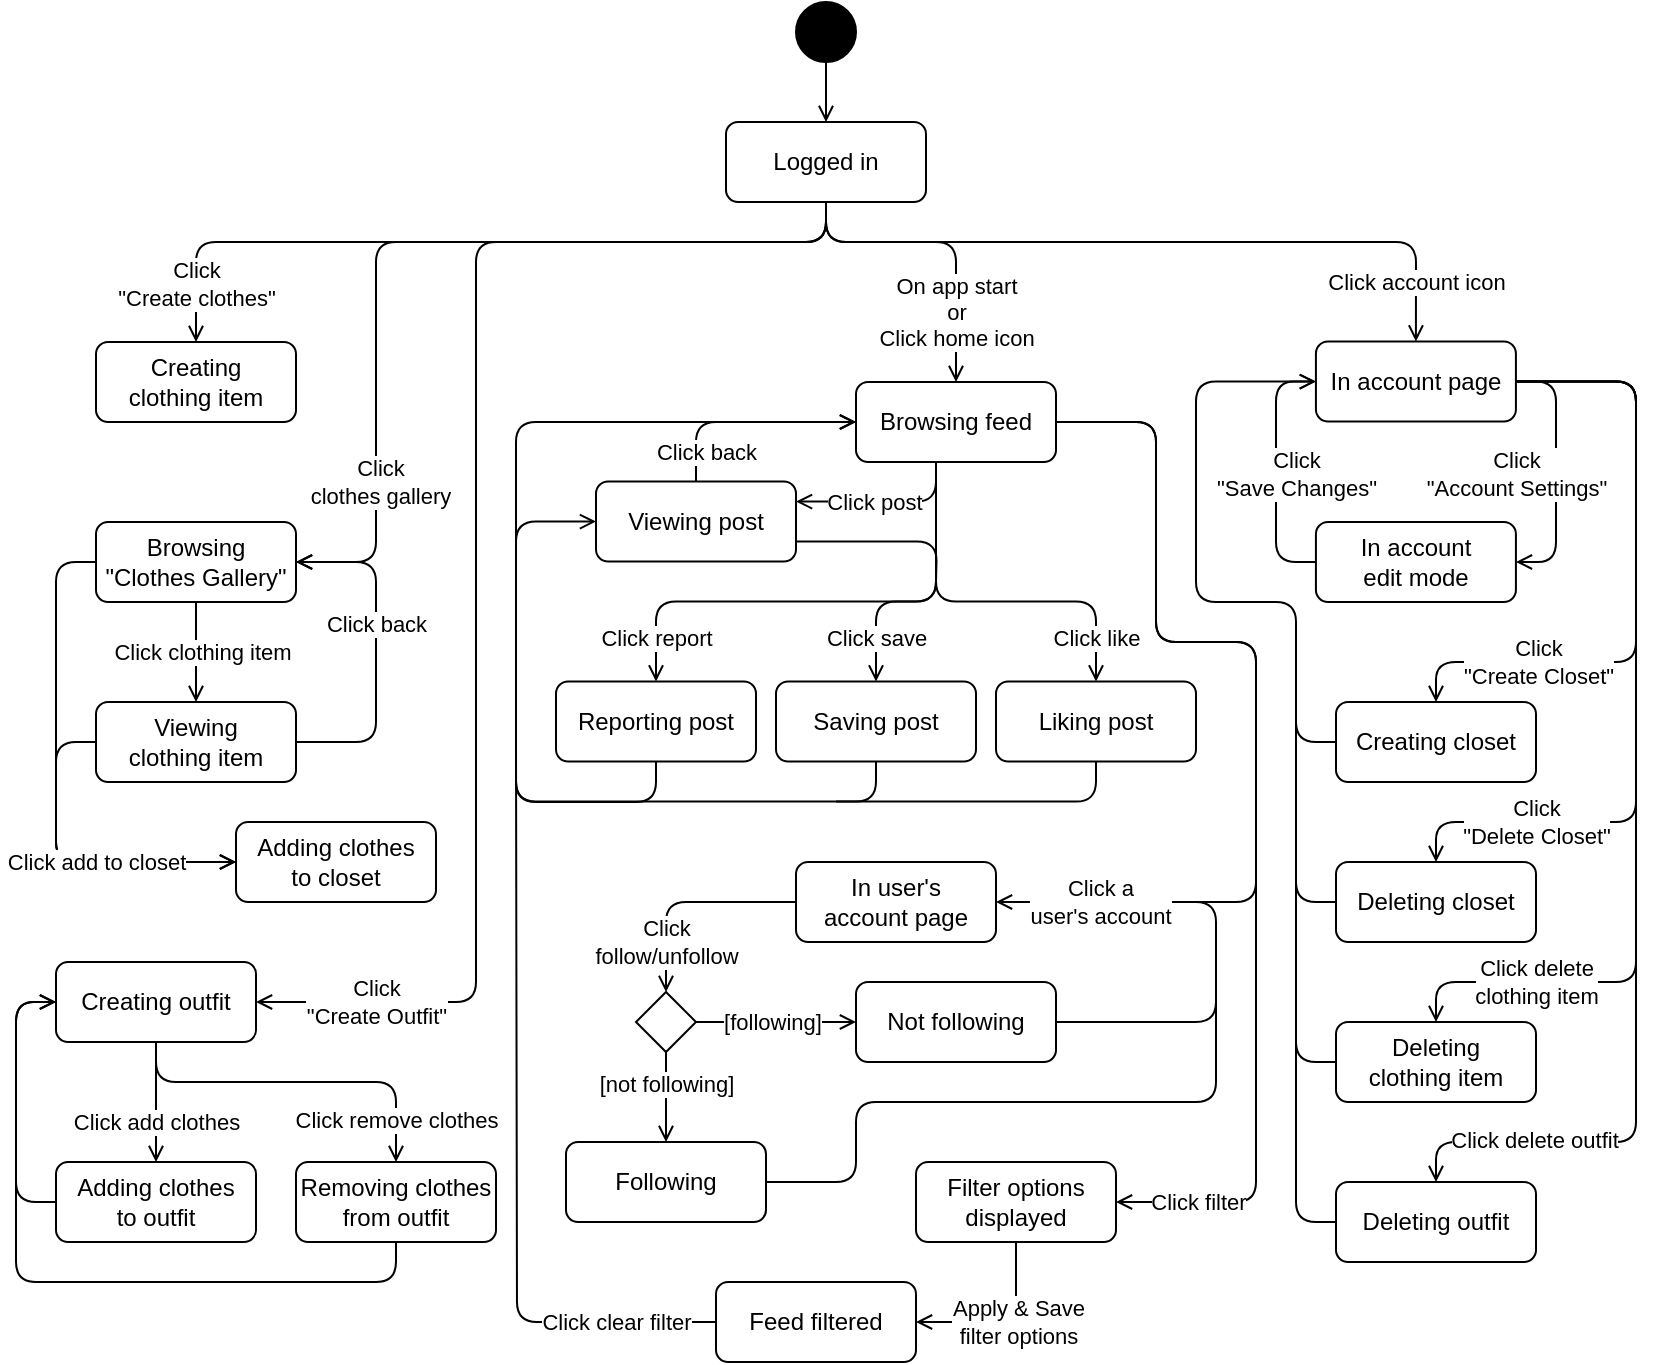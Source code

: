 <mxfile version="24.7.17">
  <diagram name="Page-1" id="_RcL1WMc4x2TYo4JHmEg">
    <mxGraphModel dx="1195" dy="737" grid="1" gridSize="10" guides="1" tooltips="1" connect="1" arrows="1" fold="1" page="1" pageScale="1" pageWidth="850" pageHeight="1100" math="0" shadow="0">
      <root>
        <mxCell id="0" />
        <mxCell id="1" parent="0" />
        <mxCell id="s2VdtfB6mGOJcb-MmakG-26" style="edgeStyle=orthogonalEdgeStyle;rounded=1;orthogonalLoop=1;jettySize=auto;html=1;exitX=0.5;exitY=1;exitDx=0;exitDy=0;entryX=0.5;entryY=0;entryDx=0;entryDy=0;endArrow=open;endFill=0;curved=0;" edge="1" parent="1" source="s2VdtfB6mGOJcb-MmakG-1" target="s2VdtfB6mGOJcb-MmakG-3">
          <mxGeometry relative="1" as="geometry" />
        </mxCell>
        <mxCell id="s2VdtfB6mGOJcb-MmakG-1" value="" style="ellipse;fillColor=strokeColor;html=1;" vertex="1" parent="1">
          <mxGeometry x="410" y="60" width="30" height="30" as="geometry" />
        </mxCell>
        <mxCell id="s2VdtfB6mGOJcb-MmakG-43" style="edgeStyle=orthogonalEdgeStyle;rounded=1;orthogonalLoop=1;jettySize=auto;html=1;exitX=0.5;exitY=1;exitDx=0;exitDy=0;entryX=0.5;entryY=0;entryDx=0;entryDy=0;endArrow=open;endFill=0;curved=0;" edge="1" parent="1" source="s2VdtfB6mGOJcb-MmakG-3" target="s2VdtfB6mGOJcb-MmakG-18">
          <mxGeometry relative="1" as="geometry">
            <Array as="points">
              <mxPoint x="425" y="180" />
              <mxPoint x="110" y="180" />
            </Array>
          </mxGeometry>
        </mxCell>
        <mxCell id="s2VdtfB6mGOJcb-MmakG-55" value="Click&lt;div&gt;&quot;Create clothes&quot;&lt;/div&gt;" style="edgeLabel;html=1;align=center;verticalAlign=middle;resizable=0;points=[];" vertex="1" connectable="0" parent="s2VdtfB6mGOJcb-MmakG-43">
          <mxGeometry x="0.775" y="-1" relative="1" as="geometry">
            <mxPoint x="1" y="14" as="offset" />
          </mxGeometry>
        </mxCell>
        <mxCell id="s2VdtfB6mGOJcb-MmakG-57" style="edgeStyle=orthogonalEdgeStyle;rounded=1;orthogonalLoop=1;jettySize=auto;html=1;exitX=0.5;exitY=1;exitDx=0;exitDy=0;entryX=0.5;entryY=0;entryDx=0;entryDy=0;endArrow=open;endFill=0;curved=0;" edge="1" parent="1" source="s2VdtfB6mGOJcb-MmakG-3" target="s2VdtfB6mGOJcb-MmakG-4">
          <mxGeometry relative="1" as="geometry">
            <Array as="points">
              <mxPoint x="425" y="180" />
              <mxPoint x="490" y="180" />
            </Array>
          </mxGeometry>
        </mxCell>
        <mxCell id="s2VdtfB6mGOJcb-MmakG-59" value="On app start&lt;div&gt;or&lt;/div&gt;&lt;div&gt;Click home icon&lt;/div&gt;" style="edgeLabel;html=1;align=center;verticalAlign=middle;resizable=0;points=[];" vertex="1" connectable="0" parent="s2VdtfB6mGOJcb-MmakG-57">
          <mxGeometry x="0.665" y="-2" relative="1" as="geometry">
            <mxPoint x="2" y="-9" as="offset" />
          </mxGeometry>
        </mxCell>
        <mxCell id="s2VdtfB6mGOJcb-MmakG-58" style="edgeStyle=orthogonalEdgeStyle;rounded=1;orthogonalLoop=1;jettySize=auto;html=1;exitX=0.5;exitY=1;exitDx=0;exitDy=0;entryX=0.5;entryY=0;entryDx=0;entryDy=0;endArrow=open;endFill=0;curved=0;" edge="1" parent="1" source="s2VdtfB6mGOJcb-MmakG-3" target="s2VdtfB6mGOJcb-MmakG-6">
          <mxGeometry relative="1" as="geometry">
            <Array as="points">
              <mxPoint x="425" y="180" />
              <mxPoint x="720" y="180" />
            </Array>
          </mxGeometry>
        </mxCell>
        <mxCell id="s2VdtfB6mGOJcb-MmakG-64" value="Click account icon" style="edgeLabel;html=1;align=center;verticalAlign=middle;resizable=0;points=[];" vertex="1" connectable="0" parent="s2VdtfB6mGOJcb-MmakG-58">
          <mxGeometry x="0.809" relative="1" as="geometry">
            <mxPoint y="5" as="offset" />
          </mxGeometry>
        </mxCell>
        <mxCell id="s2VdtfB6mGOJcb-MmakG-99" style="edgeStyle=orthogonalEdgeStyle;rounded=1;orthogonalLoop=1;jettySize=auto;html=1;exitX=0.5;exitY=1;exitDx=0;exitDy=0;entryX=1;entryY=0.5;entryDx=0;entryDy=0;endArrow=open;endFill=0;curved=0;" edge="1" parent="1" source="s2VdtfB6mGOJcb-MmakG-3" target="s2VdtfB6mGOJcb-MmakG-16">
          <mxGeometry relative="1" as="geometry">
            <Array as="points">
              <mxPoint x="425" y="180" />
              <mxPoint x="250" y="180" />
              <mxPoint x="250" y="560" />
            </Array>
          </mxGeometry>
        </mxCell>
        <mxCell id="s2VdtfB6mGOJcb-MmakG-100" value="Click&lt;div&gt;&quot;Create Outfit&quot;&lt;/div&gt;" style="edgeLabel;html=1;align=center;verticalAlign=middle;resizable=0;points=[];" vertex="1" connectable="0" parent="s2VdtfB6mGOJcb-MmakG-99">
          <mxGeometry x="0.444" y="-1" relative="1" as="geometry">
            <mxPoint x="-49" y="80" as="offset" />
          </mxGeometry>
        </mxCell>
        <mxCell id="s2VdtfB6mGOJcb-MmakG-101" style="edgeStyle=orthogonalEdgeStyle;rounded=1;orthogonalLoop=1;jettySize=auto;html=1;exitX=0.5;exitY=1;exitDx=0;exitDy=0;entryX=1;entryY=0.5;entryDx=0;entryDy=0;endArrow=open;endFill=0;curved=0;" edge="1" parent="1" source="s2VdtfB6mGOJcb-MmakG-3" target="s2VdtfB6mGOJcb-MmakG-11">
          <mxGeometry relative="1" as="geometry">
            <Array as="points">
              <mxPoint x="425" y="180" />
              <mxPoint x="200" y="180" />
              <mxPoint x="200" y="340" />
            </Array>
          </mxGeometry>
        </mxCell>
        <mxCell id="s2VdtfB6mGOJcb-MmakG-102" value="Click&lt;div&gt;clothes gallery&lt;/div&gt;" style="edgeLabel;html=1;align=center;verticalAlign=middle;resizable=0;points=[];" vertex="1" connectable="0" parent="s2VdtfB6mGOJcb-MmakG-101">
          <mxGeometry x="0.85" y="-1" relative="1" as="geometry">
            <mxPoint x="8" y="-39" as="offset" />
          </mxGeometry>
        </mxCell>
        <mxCell id="s2VdtfB6mGOJcb-MmakG-3" value="Logged in" style="rounded=1;whiteSpace=wrap;html=1;" vertex="1" parent="1">
          <mxGeometry x="375" y="120" width="100" height="40" as="geometry" />
        </mxCell>
        <mxCell id="s2VdtfB6mGOJcb-MmakG-81" style="edgeStyle=orthogonalEdgeStyle;rounded=1;orthogonalLoop=1;jettySize=auto;html=1;exitX=0.5;exitY=1;exitDx=0;exitDy=0;entryX=0.5;entryY=0;entryDx=0;entryDy=0;endArrow=open;endFill=0;curved=0;" edge="1" parent="1" target="s2VdtfB6mGOJcb-MmakG-7">
          <mxGeometry relative="1" as="geometry">
            <mxPoint x="480" y="289.76" as="sourcePoint" />
            <Array as="points">
              <mxPoint x="480" y="359.76" />
              <mxPoint x="560" y="359.76" />
            </Array>
          </mxGeometry>
        </mxCell>
        <mxCell id="s2VdtfB6mGOJcb-MmakG-92" value="Click like" style="edgeLabel;html=1;align=center;verticalAlign=middle;resizable=0;points=[];" vertex="1" connectable="0" parent="s2VdtfB6mGOJcb-MmakG-81">
          <mxGeometry x="0.765" relative="1" as="geometry">
            <mxPoint as="offset" />
          </mxGeometry>
        </mxCell>
        <mxCell id="s2VdtfB6mGOJcb-MmakG-83" style="edgeStyle=orthogonalEdgeStyle;rounded=1;orthogonalLoop=1;jettySize=auto;html=1;exitX=0.5;exitY=1;exitDx=0;exitDy=0;entryX=0.5;entryY=0;entryDx=0;entryDy=0;endArrow=open;endFill=0;curved=0;" edge="1" parent="1" target="s2VdtfB6mGOJcb-MmakG-10">
          <mxGeometry relative="1" as="geometry">
            <mxPoint x="480" y="289.76" as="sourcePoint" />
            <Array as="points">
              <mxPoint x="480" y="359.76" />
              <mxPoint x="340" y="359.76" />
            </Array>
          </mxGeometry>
        </mxCell>
        <mxCell id="s2VdtfB6mGOJcb-MmakG-94" value="Click report" style="edgeLabel;html=1;align=center;verticalAlign=middle;resizable=0;points=[];" vertex="1" connectable="0" parent="s2VdtfB6mGOJcb-MmakG-83">
          <mxGeometry x="0.784" relative="1" as="geometry">
            <mxPoint y="5" as="offset" />
          </mxGeometry>
        </mxCell>
        <mxCell id="s2VdtfB6mGOJcb-MmakG-88" style="edgeStyle=orthogonalEdgeStyle;rounded=1;orthogonalLoop=1;jettySize=auto;html=1;exitX=0.5;exitY=1;exitDx=0;exitDy=0;entryX=0.5;entryY=0;entryDx=0;entryDy=0;endArrow=open;endFill=0;curved=0;" edge="1" parent="1" target="s2VdtfB6mGOJcb-MmakG-8">
          <mxGeometry relative="1" as="geometry">
            <mxPoint x="480" y="289.76" as="sourcePoint" />
            <Array as="points">
              <mxPoint x="480" y="359.76" />
              <mxPoint x="450" y="359.76" />
            </Array>
          </mxGeometry>
        </mxCell>
        <mxCell id="s2VdtfB6mGOJcb-MmakG-93" value="Click save" style="edgeLabel;html=1;align=center;verticalAlign=middle;resizable=0;points=[];" vertex="1" connectable="0" parent="s2VdtfB6mGOJcb-MmakG-88">
          <mxGeometry x="0.555" y="1" relative="1" as="geometry">
            <mxPoint x="-1" y="9" as="offset" />
          </mxGeometry>
        </mxCell>
        <mxCell id="s2VdtfB6mGOJcb-MmakG-89" style="edgeStyle=orthogonalEdgeStyle;rounded=1;orthogonalLoop=1;jettySize=auto;html=1;exitX=0.5;exitY=1;exitDx=0;exitDy=0;entryX=1;entryY=0.25;entryDx=0;entryDy=0;endArrow=open;endFill=0;curved=0;" edge="1" parent="1" target="s2VdtfB6mGOJcb-MmakG-9">
          <mxGeometry relative="1" as="geometry">
            <mxPoint x="480" y="289.76" as="sourcePoint" />
            <Array as="points">
              <mxPoint x="480" y="310" />
            </Array>
          </mxGeometry>
        </mxCell>
        <mxCell id="s2VdtfB6mGOJcb-MmakG-90" value="Click post" style="edgeLabel;html=1;align=center;verticalAlign=middle;resizable=0;points=[];" vertex="1" connectable="0" parent="s2VdtfB6mGOJcb-MmakG-89">
          <mxGeometry x="0.41" y="1" relative="1" as="geometry">
            <mxPoint x="12" y="-1" as="offset" />
          </mxGeometry>
        </mxCell>
        <mxCell id="s2VdtfB6mGOJcb-MmakG-134" style="edgeStyle=orthogonalEdgeStyle;rounded=1;orthogonalLoop=1;jettySize=auto;html=1;exitX=1;exitY=0.5;exitDx=0;exitDy=0;entryX=1;entryY=0.5;entryDx=0;entryDy=0;endArrow=open;endFill=0;curved=0;" edge="1" parent="1" source="s2VdtfB6mGOJcb-MmakG-4" target="s2VdtfB6mGOJcb-MmakG-133">
          <mxGeometry relative="1" as="geometry">
            <Array as="points">
              <mxPoint x="590" y="270" />
              <mxPoint x="590" y="380" />
              <mxPoint x="640" y="380" />
              <mxPoint x="640" y="510" />
            </Array>
          </mxGeometry>
        </mxCell>
        <mxCell id="s2VdtfB6mGOJcb-MmakG-135" value="Click a&lt;div&gt;user&#39;s account&lt;/div&gt;" style="edgeLabel;html=1;align=center;verticalAlign=middle;resizable=0;points=[];" vertex="1" connectable="0" parent="s2VdtfB6mGOJcb-MmakG-134">
          <mxGeometry x="0.833" y="1" relative="1" as="geometry">
            <mxPoint x="13" y="-1" as="offset" />
          </mxGeometry>
        </mxCell>
        <mxCell id="s2VdtfB6mGOJcb-MmakG-146" style="edgeStyle=orthogonalEdgeStyle;rounded=1;orthogonalLoop=1;jettySize=auto;html=1;exitX=1;exitY=0.5;exitDx=0;exitDy=0;entryX=1;entryY=0.5;entryDx=0;entryDy=0;endArrow=open;endFill=0;curved=0;" edge="1" parent="1" source="s2VdtfB6mGOJcb-MmakG-4" target="s2VdtfB6mGOJcb-MmakG-24">
          <mxGeometry relative="1" as="geometry">
            <Array as="points">
              <mxPoint x="590" y="270" />
              <mxPoint x="590" y="380" />
              <mxPoint x="640" y="380" />
              <mxPoint x="640" y="660" />
            </Array>
          </mxGeometry>
        </mxCell>
        <mxCell id="s2VdtfB6mGOJcb-MmakG-147" value="Click filter" style="edgeLabel;html=1;align=center;verticalAlign=middle;resizable=0;points=[];" vertex="1" connectable="0" parent="s2VdtfB6mGOJcb-MmakG-146">
          <mxGeometry x="0.883" y="1" relative="1" as="geometry">
            <mxPoint x="8" y="-1" as="offset" />
          </mxGeometry>
        </mxCell>
        <mxCell id="s2VdtfB6mGOJcb-MmakG-4" value="Browsing feed" style="rounded=1;whiteSpace=wrap;html=1;" vertex="1" parent="1">
          <mxGeometry x="440" y="250" width="100" height="40" as="geometry" />
        </mxCell>
        <mxCell id="s2VdtfB6mGOJcb-MmakG-48" style="edgeStyle=orthogonalEdgeStyle;rounded=1;orthogonalLoop=1;jettySize=auto;html=1;entryX=1;entryY=0.5;entryDx=0;entryDy=0;endArrow=open;endFill=0;curved=0;exitX=1;exitY=0.5;exitDx=0;exitDy=0;" edge="1" parent="1" source="s2VdtfB6mGOJcb-MmakG-6" target="s2VdtfB6mGOJcb-MmakG-5">
          <mxGeometry relative="1" as="geometry">
            <mxPoint x="790" y="230" as="sourcePoint" />
          </mxGeometry>
        </mxCell>
        <mxCell id="s2VdtfB6mGOJcb-MmakG-50" value="Click&lt;br&gt;&quot;Account Settings&quot;" style="edgeLabel;html=1;align=center;verticalAlign=middle;resizable=0;points=[];" vertex="1" connectable="0" parent="s2VdtfB6mGOJcb-MmakG-48">
          <mxGeometry x="0.02" relative="1" as="geometry">
            <mxPoint x="-20" y="-1" as="offset" />
          </mxGeometry>
        </mxCell>
        <mxCell id="s2VdtfB6mGOJcb-MmakG-5" value="In account&lt;div&gt;edit mode&lt;/div&gt;" style="rounded=1;whiteSpace=wrap;html=1;" vertex="1" parent="1">
          <mxGeometry x="669.96" y="320" width="100" height="40" as="geometry" />
        </mxCell>
        <mxCell id="s2VdtfB6mGOJcb-MmakG-47" style="edgeStyle=orthogonalEdgeStyle;rounded=1;orthogonalLoop=1;jettySize=auto;html=1;entryX=0;entryY=0.5;entryDx=0;entryDy=0;endArrow=open;endFill=0;curved=0;exitX=0;exitY=0.5;exitDx=0;exitDy=0;" edge="1" parent="1" source="s2VdtfB6mGOJcb-MmakG-5" target="s2VdtfB6mGOJcb-MmakG-6">
          <mxGeometry relative="1" as="geometry">
            <mxPoint x="670" y="280" as="sourcePoint" />
          </mxGeometry>
        </mxCell>
        <mxCell id="s2VdtfB6mGOJcb-MmakG-49" value="Click&lt;br&gt;&quot;Save Changes&quot;" style="edgeLabel;html=1;align=center;verticalAlign=middle;resizable=0;points=[];" vertex="1" connectable="0" parent="s2VdtfB6mGOJcb-MmakG-47">
          <mxGeometry x="0.008" y="2" relative="1" as="geometry">
            <mxPoint x="12" y="1" as="offset" />
          </mxGeometry>
        </mxCell>
        <mxCell id="s2VdtfB6mGOJcb-MmakG-111" style="edgeStyle=orthogonalEdgeStyle;rounded=1;orthogonalLoop=1;jettySize=auto;html=1;exitX=1;exitY=0.5;exitDx=0;exitDy=0;entryX=0.5;entryY=0;entryDx=0;entryDy=0;endArrow=open;endFill=0;curved=0;" edge="1" parent="1" source="s2VdtfB6mGOJcb-MmakG-6" target="s2VdtfB6mGOJcb-MmakG-14">
          <mxGeometry relative="1" as="geometry">
            <mxPoint x="840" y="400" as="targetPoint" />
            <Array as="points">
              <mxPoint x="830" y="250" />
              <mxPoint x="830" y="390" />
              <mxPoint x="730" y="390" />
            </Array>
          </mxGeometry>
        </mxCell>
        <mxCell id="s2VdtfB6mGOJcb-MmakG-115" value="Click&lt;div&gt;&quot;Create Closet&quot;&lt;/div&gt;" style="edgeLabel;html=1;align=center;verticalAlign=middle;resizable=0;points=[];" vertex="1" connectable="0" parent="s2VdtfB6mGOJcb-MmakG-111">
          <mxGeometry x="0.815" y="-2" relative="1" as="geometry">
            <mxPoint x="41" y="2" as="offset" />
          </mxGeometry>
        </mxCell>
        <mxCell id="s2VdtfB6mGOJcb-MmakG-116" style="edgeStyle=orthogonalEdgeStyle;rounded=1;orthogonalLoop=1;jettySize=auto;html=1;exitX=1;exitY=0.5;exitDx=0;exitDy=0;entryX=0.5;entryY=0;entryDx=0;entryDy=0;endArrow=open;endFill=0;curved=0;" edge="1" parent="1" source="s2VdtfB6mGOJcb-MmakG-6" target="s2VdtfB6mGOJcb-MmakG-15">
          <mxGeometry relative="1" as="geometry">
            <Array as="points">
              <mxPoint x="830" y="250" />
              <mxPoint x="830" y="470" />
              <mxPoint x="730" y="470" />
            </Array>
          </mxGeometry>
        </mxCell>
        <mxCell id="s2VdtfB6mGOJcb-MmakG-117" value="Click&lt;div&gt;&quot;Delete Closet&quot;&lt;/div&gt;" style="edgeLabel;html=1;align=center;verticalAlign=middle;resizable=0;points=[];" vertex="1" connectable="0" parent="s2VdtfB6mGOJcb-MmakG-116">
          <mxGeometry x="0.79" y="-1" relative="1" as="geometry">
            <mxPoint x="28" y="1" as="offset" />
          </mxGeometry>
        </mxCell>
        <mxCell id="s2VdtfB6mGOJcb-MmakG-118" style="edgeStyle=orthogonalEdgeStyle;rounded=1;orthogonalLoop=1;jettySize=auto;html=1;exitX=1;exitY=0.5;exitDx=0;exitDy=0;entryX=0.5;entryY=0;entryDx=0;entryDy=0;endArrow=open;endFill=0;curved=0;" edge="1" parent="1" source="s2VdtfB6mGOJcb-MmakG-6" target="s2VdtfB6mGOJcb-MmakG-19">
          <mxGeometry relative="1" as="geometry">
            <Array as="points">
              <mxPoint x="830" y="250" />
              <mxPoint x="830" y="550" />
              <mxPoint x="730" y="550" />
            </Array>
          </mxGeometry>
        </mxCell>
        <mxCell id="s2VdtfB6mGOJcb-MmakG-119" value="Click delete&lt;div&gt;clothing item&lt;/div&gt;" style="edgeLabel;html=1;align=center;verticalAlign=middle;resizable=0;points=[];" vertex="1" connectable="0" parent="s2VdtfB6mGOJcb-MmakG-118">
          <mxGeometry x="0.708" relative="1" as="geometry">
            <mxPoint as="offset" />
          </mxGeometry>
        </mxCell>
        <mxCell id="s2VdtfB6mGOJcb-MmakG-120" style="edgeStyle=orthogonalEdgeStyle;rounded=1;orthogonalLoop=1;jettySize=auto;html=1;exitX=1;exitY=0.5;exitDx=0;exitDy=0;entryX=0.5;entryY=0;entryDx=0;entryDy=0;endArrow=open;endFill=0;curved=0;" edge="1" parent="1" source="s2VdtfB6mGOJcb-MmakG-6" target="s2VdtfB6mGOJcb-MmakG-17">
          <mxGeometry relative="1" as="geometry">
            <Array as="points">
              <mxPoint x="830" y="250" />
              <mxPoint x="830" y="630" />
              <mxPoint x="730" y="630" />
            </Array>
          </mxGeometry>
        </mxCell>
        <mxCell id="s2VdtfB6mGOJcb-MmakG-121" value="Click delete outfit" style="edgeLabel;html=1;align=center;verticalAlign=middle;resizable=0;points=[];" vertex="1" connectable="0" parent="s2VdtfB6mGOJcb-MmakG-120">
          <mxGeometry x="0.792" y="-1" relative="1" as="geometry">
            <mxPoint x="11" as="offset" />
          </mxGeometry>
        </mxCell>
        <mxCell id="s2VdtfB6mGOJcb-MmakG-6" value="In account page" style="rounded=1;whiteSpace=wrap;html=1;" vertex="1" parent="1">
          <mxGeometry x="669.96" y="229.76" width="100" height="40" as="geometry" />
        </mxCell>
        <mxCell id="s2VdtfB6mGOJcb-MmakG-98" style="edgeStyle=orthogonalEdgeStyle;rounded=1;orthogonalLoop=1;jettySize=auto;html=1;exitX=0.5;exitY=1;exitDx=0;exitDy=0;endArrow=none;endFill=0;curved=0;" edge="1" parent="1" source="s2VdtfB6mGOJcb-MmakG-7">
          <mxGeometry relative="1" as="geometry">
            <mxPoint x="430.0" y="459.76" as="targetPoint" />
            <Array as="points">
              <mxPoint x="560" y="459.76" />
            </Array>
          </mxGeometry>
        </mxCell>
        <mxCell id="s2VdtfB6mGOJcb-MmakG-7" value="Liking post" style="rounded=1;whiteSpace=wrap;html=1;" vertex="1" parent="1">
          <mxGeometry x="510" y="399.76" width="100" height="40" as="geometry" />
        </mxCell>
        <mxCell id="s2VdtfB6mGOJcb-MmakG-97" style="edgeStyle=orthogonalEdgeStyle;rounded=1;orthogonalLoop=1;jettySize=auto;html=1;exitX=0.5;exitY=1;exitDx=0;exitDy=0;entryX=0;entryY=0.5;entryDx=0;entryDy=0;endArrow=open;endFill=0;curved=0;" edge="1" parent="1" source="s2VdtfB6mGOJcb-MmakG-8" target="s2VdtfB6mGOJcb-MmakG-9">
          <mxGeometry relative="1" as="geometry">
            <Array as="points">
              <mxPoint x="450" y="459.76" />
              <mxPoint x="270" y="459.76" />
              <mxPoint x="270" y="319.76" />
            </Array>
          </mxGeometry>
        </mxCell>
        <mxCell id="s2VdtfB6mGOJcb-MmakG-8" value="Saving post" style="rounded=1;whiteSpace=wrap;html=1;" vertex="1" parent="1">
          <mxGeometry x="400" y="399.76" width="100" height="40" as="geometry" />
        </mxCell>
        <mxCell id="s2VdtfB6mGOJcb-MmakG-84" style="edgeStyle=orthogonalEdgeStyle;rounded=1;orthogonalLoop=1;jettySize=auto;html=1;exitX=0.5;exitY=0;exitDx=0;exitDy=0;entryX=0;entryY=0.5;entryDx=0;entryDy=0;endArrow=open;endFill=0;curved=0;" edge="1" parent="1" source="s2VdtfB6mGOJcb-MmakG-9" target="s2VdtfB6mGOJcb-MmakG-4">
          <mxGeometry relative="1" as="geometry">
            <mxPoint x="430" y="269.76" as="targetPoint" />
          </mxGeometry>
        </mxCell>
        <mxCell id="s2VdtfB6mGOJcb-MmakG-85" value="Click back" style="edgeLabel;html=1;align=center;verticalAlign=middle;resizable=0;points=[];" vertex="1" connectable="0" parent="s2VdtfB6mGOJcb-MmakG-84">
          <mxGeometry x="-0.098" y="-1" relative="1" as="geometry">
            <mxPoint x="-15" y="14" as="offset" />
          </mxGeometry>
        </mxCell>
        <mxCell id="s2VdtfB6mGOJcb-MmakG-91" style="edgeStyle=orthogonalEdgeStyle;rounded=1;orthogonalLoop=1;jettySize=auto;html=1;exitX=1;exitY=0.75;exitDx=0;exitDy=0;endArrow=none;endFill=0;curved=0;" edge="1" parent="1" source="s2VdtfB6mGOJcb-MmakG-9">
          <mxGeometry relative="1" as="geometry">
            <mxPoint x="480.0" y="349.76" as="targetPoint" />
          </mxGeometry>
        </mxCell>
        <mxCell id="s2VdtfB6mGOJcb-MmakG-9" value="Viewing post" style="rounded=1;whiteSpace=wrap;html=1;" vertex="1" parent="1">
          <mxGeometry x="310" y="299.76" width="100" height="40" as="geometry" />
        </mxCell>
        <mxCell id="s2VdtfB6mGOJcb-MmakG-96" style="edgeStyle=orthogonalEdgeStyle;rounded=1;orthogonalLoop=1;jettySize=auto;html=1;exitX=0.5;exitY=1;exitDx=0;exitDy=0;entryX=0;entryY=0.5;entryDx=0;entryDy=0;endArrow=open;endFill=0;curved=0;" edge="1" parent="1" source="s2VdtfB6mGOJcb-MmakG-10" target="s2VdtfB6mGOJcb-MmakG-4">
          <mxGeometry relative="1" as="geometry">
            <mxPoint x="430" y="269.76" as="targetPoint" />
            <Array as="points">
              <mxPoint x="340" y="460" />
              <mxPoint x="270" y="460" />
              <mxPoint x="270" y="270" />
            </Array>
          </mxGeometry>
        </mxCell>
        <mxCell id="s2VdtfB6mGOJcb-MmakG-10" value="Reporting post" style="rounded=1;whiteSpace=wrap;html=1;" vertex="1" parent="1">
          <mxGeometry x="290" y="399.76" width="100" height="40" as="geometry" />
        </mxCell>
        <mxCell id="s2VdtfB6mGOJcb-MmakG-104" style="edgeStyle=orthogonalEdgeStyle;rounded=1;orthogonalLoop=1;jettySize=auto;html=1;exitX=0.5;exitY=1;exitDx=0;exitDy=0;entryX=0.5;entryY=0;entryDx=0;entryDy=0;endArrow=open;endFill=0;curved=0;" edge="1" parent="1" source="s2VdtfB6mGOJcb-MmakG-11" target="s2VdtfB6mGOJcb-MmakG-12">
          <mxGeometry relative="1" as="geometry" />
        </mxCell>
        <mxCell id="s2VdtfB6mGOJcb-MmakG-105" value="Click clothing item" style="edgeLabel;html=1;align=center;verticalAlign=middle;resizable=0;points=[];" vertex="1" connectable="0" parent="s2VdtfB6mGOJcb-MmakG-104">
          <mxGeometry x="-0.007" y="3" relative="1" as="geometry">
            <mxPoint as="offset" />
          </mxGeometry>
        </mxCell>
        <mxCell id="s2VdtfB6mGOJcb-MmakG-112" style="edgeStyle=orthogonalEdgeStyle;rounded=1;orthogonalLoop=1;jettySize=auto;html=1;exitX=0;exitY=0.5;exitDx=0;exitDy=0;entryX=0;entryY=0.5;entryDx=0;entryDy=0;endArrow=open;endFill=0;curved=0;" edge="1" parent="1" source="s2VdtfB6mGOJcb-MmakG-11" target="s2VdtfB6mGOJcb-MmakG-13">
          <mxGeometry relative="1" as="geometry" />
        </mxCell>
        <mxCell id="s2VdtfB6mGOJcb-MmakG-11" value="Browsing&lt;br&gt;&quot;Clothes Gallery&quot;" style="rounded=1;whiteSpace=wrap;html=1;" vertex="1" parent="1">
          <mxGeometry x="60" y="320" width="100" height="40" as="geometry" />
        </mxCell>
        <mxCell id="s2VdtfB6mGOJcb-MmakG-108" style="edgeStyle=orthogonalEdgeStyle;rounded=1;orthogonalLoop=1;jettySize=auto;html=1;exitX=1;exitY=0.5;exitDx=0;exitDy=0;entryX=1;entryY=0.5;entryDx=0;entryDy=0;endArrow=open;endFill=0;curved=0;" edge="1" parent="1" source="s2VdtfB6mGOJcb-MmakG-12" target="s2VdtfB6mGOJcb-MmakG-11">
          <mxGeometry relative="1" as="geometry">
            <Array as="points">
              <mxPoint x="200" y="430" />
              <mxPoint x="200" y="340" />
            </Array>
          </mxGeometry>
        </mxCell>
        <mxCell id="s2VdtfB6mGOJcb-MmakG-109" value="Click back" style="edgeLabel;html=1;align=center;verticalAlign=middle;resizable=0;points=[];" vertex="1" connectable="0" parent="s2VdtfB6mGOJcb-MmakG-108">
          <mxGeometry x="0.197" y="-3" relative="1" as="geometry">
            <mxPoint x="-3" y="2" as="offset" />
          </mxGeometry>
        </mxCell>
        <mxCell id="s2VdtfB6mGOJcb-MmakG-113" style="edgeStyle=orthogonalEdgeStyle;rounded=1;orthogonalLoop=1;jettySize=auto;html=1;exitX=0;exitY=0.5;exitDx=0;exitDy=0;entryX=0;entryY=0.5;entryDx=0;entryDy=0;endArrow=open;endFill=0;curved=0;" edge="1" parent="1" source="s2VdtfB6mGOJcb-MmakG-12" target="s2VdtfB6mGOJcb-MmakG-13">
          <mxGeometry relative="1" as="geometry" />
        </mxCell>
        <mxCell id="s2VdtfB6mGOJcb-MmakG-114" value="Click add to closet" style="edgeLabel;html=1;align=center;verticalAlign=middle;resizable=0;points=[];" vertex="1" connectable="0" parent="s2VdtfB6mGOJcb-MmakG-113">
          <mxGeometry x="0.417" y="1" relative="1" as="geometry">
            <mxPoint x="-21" y="1" as="offset" />
          </mxGeometry>
        </mxCell>
        <mxCell id="s2VdtfB6mGOJcb-MmakG-12" value="Viewing&lt;div&gt;clothing item&lt;/div&gt;" style="rounded=1;whiteSpace=wrap;html=1;" vertex="1" parent="1">
          <mxGeometry x="60" y="410" width="100" height="40" as="geometry" />
        </mxCell>
        <mxCell id="s2VdtfB6mGOJcb-MmakG-13" value="Adding clothes&lt;div&gt;to closet&lt;/div&gt;" style="rounded=1;whiteSpace=wrap;html=1;" vertex="1" parent="1">
          <mxGeometry x="130" y="470" width="100" height="40" as="geometry" />
        </mxCell>
        <mxCell id="s2VdtfB6mGOJcb-MmakG-129" style="edgeStyle=orthogonalEdgeStyle;rounded=1;orthogonalLoop=1;jettySize=auto;html=1;exitX=0;exitY=0.5;exitDx=0;exitDy=0;endArrow=open;endFill=0;entryX=0;entryY=0.5;entryDx=0;entryDy=0;curved=0;" edge="1" parent="1" source="s2VdtfB6mGOJcb-MmakG-14" target="s2VdtfB6mGOJcb-MmakG-6">
          <mxGeometry relative="1" as="geometry">
            <mxPoint x="660" y="400" as="targetPoint" />
            <Array as="points">
              <mxPoint x="660" y="430" />
              <mxPoint x="660" y="360" />
              <mxPoint x="610" y="360" />
              <mxPoint x="610" y="250" />
            </Array>
          </mxGeometry>
        </mxCell>
        <mxCell id="s2VdtfB6mGOJcb-MmakG-14" value="Creating closet" style="rounded=1;whiteSpace=wrap;html=1;" vertex="1" parent="1">
          <mxGeometry x="680" y="410" width="100" height="40" as="geometry" />
        </mxCell>
        <mxCell id="s2VdtfB6mGOJcb-MmakG-130" style="edgeStyle=orthogonalEdgeStyle;rounded=1;orthogonalLoop=1;jettySize=auto;html=1;exitX=0;exitY=0.5;exitDx=0;exitDy=0;endArrow=none;endFill=0;curved=0;" edge="1" parent="1" source="s2VdtfB6mGOJcb-MmakG-15">
          <mxGeometry relative="1" as="geometry">
            <mxPoint x="660" y="410" as="targetPoint" />
          </mxGeometry>
        </mxCell>
        <mxCell id="s2VdtfB6mGOJcb-MmakG-15" value="Deleting closet" style="rounded=1;whiteSpace=wrap;html=1;" vertex="1" parent="1">
          <mxGeometry x="680" y="490" width="100" height="40" as="geometry" />
        </mxCell>
        <mxCell id="s2VdtfB6mGOJcb-MmakG-122" style="edgeStyle=orthogonalEdgeStyle;rounded=1;orthogonalLoop=1;jettySize=auto;html=1;exitX=0.5;exitY=1;exitDx=0;exitDy=0;entryX=0.5;entryY=0;entryDx=0;entryDy=0;endArrow=open;endFill=0;curved=0;" edge="1" parent="1" source="s2VdtfB6mGOJcb-MmakG-16" target="s2VdtfB6mGOJcb-MmakG-21">
          <mxGeometry relative="1" as="geometry" />
        </mxCell>
        <mxCell id="s2VdtfB6mGOJcb-MmakG-123" value="Click add clothes" style="edgeLabel;html=1;align=center;verticalAlign=middle;resizable=0;points=[];" vertex="1" connectable="0" parent="s2VdtfB6mGOJcb-MmakG-122">
          <mxGeometry x="-0.1" y="-2" relative="1" as="geometry">
            <mxPoint x="2" y="13" as="offset" />
          </mxGeometry>
        </mxCell>
        <mxCell id="s2VdtfB6mGOJcb-MmakG-124" style="edgeStyle=orthogonalEdgeStyle;rounded=1;orthogonalLoop=1;jettySize=auto;html=1;exitX=0.5;exitY=1;exitDx=0;exitDy=0;endArrow=open;endFill=0;curved=0;" edge="1" parent="1" source="s2VdtfB6mGOJcb-MmakG-16" target="s2VdtfB6mGOJcb-MmakG-22">
          <mxGeometry relative="1" as="geometry">
            <Array as="points">
              <mxPoint x="90" y="600" />
              <mxPoint x="210" y="600" />
            </Array>
          </mxGeometry>
        </mxCell>
        <mxCell id="s2VdtfB6mGOJcb-MmakG-125" value="Click remove clothes" style="edgeLabel;html=1;align=center;verticalAlign=middle;resizable=0;points=[];" vertex="1" connectable="0" parent="s2VdtfB6mGOJcb-MmakG-124">
          <mxGeometry x="0.765" y="-2" relative="1" as="geometry">
            <mxPoint x="2" as="offset" />
          </mxGeometry>
        </mxCell>
        <mxCell id="s2VdtfB6mGOJcb-MmakG-16" value="Creating outfit" style="rounded=1;whiteSpace=wrap;html=1;" vertex="1" parent="1">
          <mxGeometry x="40" y="540" width="100" height="40" as="geometry" />
        </mxCell>
        <mxCell id="s2VdtfB6mGOJcb-MmakG-132" style="edgeStyle=orthogonalEdgeStyle;rounded=1;orthogonalLoop=1;jettySize=auto;html=1;exitX=0;exitY=0.5;exitDx=0;exitDy=0;endArrow=none;endFill=0;curved=0;" edge="1" parent="1" source="s2VdtfB6mGOJcb-MmakG-17">
          <mxGeometry relative="1" as="geometry">
            <mxPoint x="660" y="560" as="targetPoint" />
          </mxGeometry>
        </mxCell>
        <mxCell id="s2VdtfB6mGOJcb-MmakG-17" value="Deleting outfit" style="rounded=1;whiteSpace=wrap;html=1;" vertex="1" parent="1">
          <mxGeometry x="680" y="650" width="100" height="40" as="geometry" />
        </mxCell>
        <mxCell id="s2VdtfB6mGOJcb-MmakG-18" value="Creating&lt;div&gt;clothing item&lt;/div&gt;" style="rounded=1;whiteSpace=wrap;html=1;" vertex="1" parent="1">
          <mxGeometry x="60" y="230" width="100" height="40" as="geometry" />
        </mxCell>
        <mxCell id="s2VdtfB6mGOJcb-MmakG-131" style="edgeStyle=orthogonalEdgeStyle;rounded=1;orthogonalLoop=1;jettySize=auto;html=1;exitX=0;exitY=0.5;exitDx=0;exitDy=0;endArrow=none;endFill=0;curved=0;" edge="1" parent="1" source="s2VdtfB6mGOJcb-MmakG-19">
          <mxGeometry relative="1" as="geometry">
            <mxPoint x="660" y="480" as="targetPoint" />
          </mxGeometry>
        </mxCell>
        <mxCell id="s2VdtfB6mGOJcb-MmakG-19" value="Deleting&lt;div&gt;clothing item&lt;/div&gt;" style="rounded=1;whiteSpace=wrap;html=1;" vertex="1" parent="1">
          <mxGeometry x="680" y="570" width="100" height="40" as="geometry" />
        </mxCell>
        <mxCell id="s2VdtfB6mGOJcb-MmakG-154" style="edgeStyle=orthogonalEdgeStyle;rounded=1;orthogonalLoop=1;jettySize=auto;html=1;exitX=1;exitY=0.5;exitDx=0;exitDy=0;endArrow=none;endFill=0;curved=0;" edge="1" parent="1" source="s2VdtfB6mGOJcb-MmakG-20">
          <mxGeometry relative="1" as="geometry">
            <mxPoint x="620" y="550" as="targetPoint" />
            <Array as="points">
              <mxPoint x="440" y="650" />
              <mxPoint x="440" y="610" />
              <mxPoint x="620" y="610" />
            </Array>
          </mxGeometry>
        </mxCell>
        <mxCell id="s2VdtfB6mGOJcb-MmakG-20" value="Following" style="rounded=1;whiteSpace=wrap;html=1;" vertex="1" parent="1">
          <mxGeometry x="295" y="630" width="100" height="40" as="geometry" />
        </mxCell>
        <mxCell id="s2VdtfB6mGOJcb-MmakG-126" style="edgeStyle=orthogonalEdgeStyle;rounded=1;orthogonalLoop=1;jettySize=auto;html=1;exitX=0;exitY=0.5;exitDx=0;exitDy=0;entryX=0;entryY=0.5;entryDx=0;entryDy=0;endArrow=open;endFill=0;curved=0;" edge="1" parent="1" source="s2VdtfB6mGOJcb-MmakG-21" target="s2VdtfB6mGOJcb-MmakG-16">
          <mxGeometry relative="1" as="geometry" />
        </mxCell>
        <mxCell id="s2VdtfB6mGOJcb-MmakG-21" value="Adding clothes&lt;div&gt;to outfit&lt;/div&gt;" style="rounded=1;whiteSpace=wrap;html=1;" vertex="1" parent="1">
          <mxGeometry x="40" y="640" width="100" height="40" as="geometry" />
        </mxCell>
        <mxCell id="s2VdtfB6mGOJcb-MmakG-127" style="edgeStyle=orthogonalEdgeStyle;rounded=1;orthogonalLoop=1;jettySize=auto;html=1;exitX=0.5;exitY=1;exitDx=0;exitDy=0;entryX=0;entryY=0.5;entryDx=0;entryDy=0;endArrow=open;endFill=0;curved=0;" edge="1" parent="1" source="s2VdtfB6mGOJcb-MmakG-22" target="s2VdtfB6mGOJcb-MmakG-16">
          <mxGeometry relative="1" as="geometry" />
        </mxCell>
        <mxCell id="s2VdtfB6mGOJcb-MmakG-22" value="Removing clothes&lt;div&gt;from outfit&lt;/div&gt;" style="rounded=1;whiteSpace=wrap;html=1;" vertex="1" parent="1">
          <mxGeometry x="160" y="640" width="100" height="40" as="geometry" />
        </mxCell>
        <mxCell id="s2VdtfB6mGOJcb-MmakG-153" style="edgeStyle=orthogonalEdgeStyle;rounded=1;orthogonalLoop=1;jettySize=auto;html=1;exitX=1;exitY=0.5;exitDx=0;exitDy=0;endArrow=none;endFill=0;curved=0;" edge="1" parent="1" source="s2VdtfB6mGOJcb-MmakG-23">
          <mxGeometry relative="1" as="geometry">
            <mxPoint x="600" y="510" as="targetPoint" />
            <Array as="points">
              <mxPoint x="620" y="570" />
              <mxPoint x="620" y="510" />
            </Array>
          </mxGeometry>
        </mxCell>
        <mxCell id="s2VdtfB6mGOJcb-MmakG-23" value="Not following" style="rounded=1;whiteSpace=wrap;html=1;" vertex="1" parent="1">
          <mxGeometry x="440" y="550" width="100" height="40" as="geometry" />
        </mxCell>
        <mxCell id="s2VdtfB6mGOJcb-MmakG-148" style="edgeStyle=orthogonalEdgeStyle;rounded=1;orthogonalLoop=1;jettySize=auto;html=1;exitX=0.5;exitY=1;exitDx=0;exitDy=0;entryX=1;entryY=0.5;entryDx=0;entryDy=0;endArrow=open;endFill=0;curved=0;" edge="1" parent="1" source="s2VdtfB6mGOJcb-MmakG-24" target="s2VdtfB6mGOJcb-MmakG-25">
          <mxGeometry relative="1" as="geometry" />
        </mxCell>
        <mxCell id="s2VdtfB6mGOJcb-MmakG-150" value="Apply &amp;amp; Save&lt;div&gt;filter options&lt;/div&gt;" style="edgeLabel;html=1;align=center;verticalAlign=middle;resizable=0;points=[];" vertex="1" connectable="0" parent="s2VdtfB6mGOJcb-MmakG-148">
          <mxGeometry x="-0.1" y="3" relative="1" as="geometry">
            <mxPoint x="1" y="-3" as="offset" />
          </mxGeometry>
        </mxCell>
        <mxCell id="s2VdtfB6mGOJcb-MmakG-24" value="Filter options&lt;div&gt;displayed&lt;/div&gt;" style="rounded=1;whiteSpace=wrap;html=1;" vertex="1" parent="1">
          <mxGeometry x="470" y="640" width="100" height="40" as="geometry" />
        </mxCell>
        <mxCell id="s2VdtfB6mGOJcb-MmakG-149" style="edgeStyle=orthogonalEdgeStyle;rounded=1;orthogonalLoop=1;jettySize=auto;html=1;exitX=0;exitY=0.5;exitDx=0;exitDy=0;endArrow=none;endFill=0;curved=0;" edge="1" parent="1" source="s2VdtfB6mGOJcb-MmakG-25">
          <mxGeometry relative="1" as="geometry">
            <mxPoint x="270" y="430" as="targetPoint" />
          </mxGeometry>
        </mxCell>
        <mxCell id="s2VdtfB6mGOJcb-MmakG-151" value="Click clear filter" style="edgeLabel;html=1;align=center;verticalAlign=middle;resizable=0;points=[];" vertex="1" connectable="0" parent="s2VdtfB6mGOJcb-MmakG-149">
          <mxGeometry x="-0.593" y="1" relative="1" as="geometry">
            <mxPoint x="29" y="-1" as="offset" />
          </mxGeometry>
        </mxCell>
        <mxCell id="s2VdtfB6mGOJcb-MmakG-25" value="Feed filtered" style="rounded=1;whiteSpace=wrap;html=1;" vertex="1" parent="1">
          <mxGeometry x="370" y="700" width="100" height="40" as="geometry" />
        </mxCell>
        <mxCell id="s2VdtfB6mGOJcb-MmakG-139" style="edgeStyle=orthogonalEdgeStyle;rounded=1;orthogonalLoop=1;jettySize=auto;html=1;exitX=0;exitY=0.5;exitDx=0;exitDy=0;entryX=0.5;entryY=0;entryDx=0;entryDy=0;endArrow=open;endFill=0;curved=0;" edge="1" parent="1" source="s2VdtfB6mGOJcb-MmakG-133" target="s2VdtfB6mGOJcb-MmakG-137">
          <mxGeometry relative="1" as="geometry" />
        </mxCell>
        <mxCell id="s2VdtfB6mGOJcb-MmakG-140" value="Click&lt;div&gt;follow/unfollow&lt;/div&gt;" style="edgeLabel;html=1;align=center;verticalAlign=middle;resizable=0;points=[];" vertex="1" connectable="0" parent="s2VdtfB6mGOJcb-MmakG-139">
          <mxGeometry x="-0.1" y="1" relative="1" as="geometry">
            <mxPoint x="-16" y="19" as="offset" />
          </mxGeometry>
        </mxCell>
        <mxCell id="s2VdtfB6mGOJcb-MmakG-133" value="In user&#39;s&lt;div&gt;account page&lt;/div&gt;" style="rounded=1;whiteSpace=wrap;html=1;" vertex="1" parent="1">
          <mxGeometry x="410" y="490" width="100" height="40" as="geometry" />
        </mxCell>
        <mxCell id="s2VdtfB6mGOJcb-MmakG-141" style="edgeStyle=orthogonalEdgeStyle;rounded=1;orthogonalLoop=1;jettySize=auto;html=1;exitX=0.5;exitY=1;exitDx=0;exitDy=0;entryX=0.5;entryY=0;entryDx=0;entryDy=0;endArrow=open;endFill=0;curved=0;" edge="1" parent="1" source="s2VdtfB6mGOJcb-MmakG-137" target="s2VdtfB6mGOJcb-MmakG-20">
          <mxGeometry relative="1" as="geometry" />
        </mxCell>
        <mxCell id="s2VdtfB6mGOJcb-MmakG-144" value="[not following]" style="edgeLabel;html=1;align=center;verticalAlign=middle;resizable=0;points=[];" vertex="1" connectable="0" parent="s2VdtfB6mGOJcb-MmakG-141">
          <mxGeometry x="-0.543" y="1" relative="1" as="geometry">
            <mxPoint x="-1" y="5" as="offset" />
          </mxGeometry>
        </mxCell>
        <mxCell id="s2VdtfB6mGOJcb-MmakG-143" style="edgeStyle=orthogonalEdgeStyle;rounded=1;orthogonalLoop=1;jettySize=auto;html=1;exitX=1;exitY=0.5;exitDx=0;exitDy=0;entryX=0;entryY=0.5;entryDx=0;entryDy=0;endArrow=open;endFill=0;curved=0;" edge="1" parent="1" source="s2VdtfB6mGOJcb-MmakG-137" target="s2VdtfB6mGOJcb-MmakG-23">
          <mxGeometry relative="1" as="geometry">
            <Array as="points">
              <mxPoint x="390" y="570" />
            </Array>
          </mxGeometry>
        </mxCell>
        <mxCell id="s2VdtfB6mGOJcb-MmakG-145" value="[following]" style="edgeLabel;html=1;align=center;verticalAlign=middle;resizable=0;points=[];" vertex="1" connectable="0" parent="s2VdtfB6mGOJcb-MmakG-143">
          <mxGeometry x="-0.262" y="2" relative="1" as="geometry">
            <mxPoint x="8" y="2" as="offset" />
          </mxGeometry>
        </mxCell>
        <mxCell id="s2VdtfB6mGOJcb-MmakG-137" value="" style="rhombus;" vertex="1" parent="1">
          <mxGeometry x="330" y="555" width="30" height="30" as="geometry" />
        </mxCell>
      </root>
    </mxGraphModel>
  </diagram>
</mxfile>
